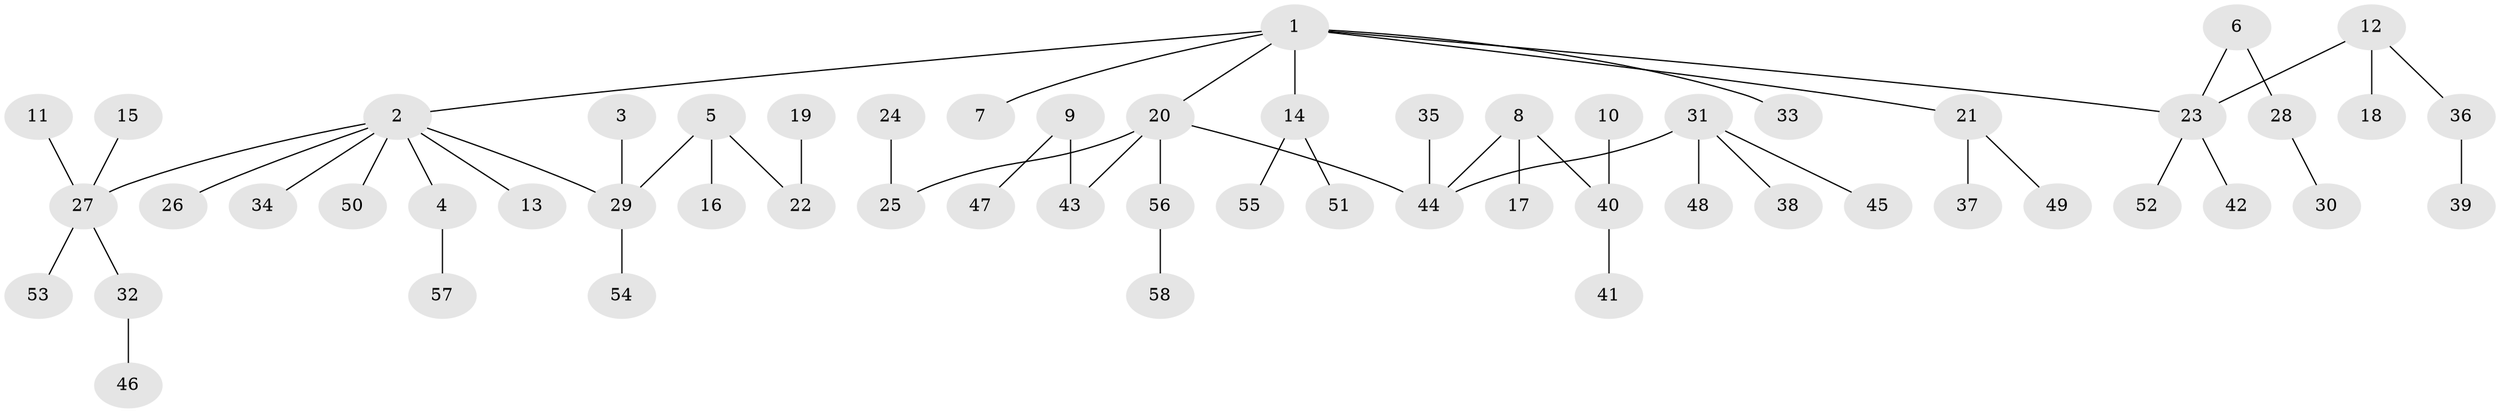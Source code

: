 // original degree distribution, {4: 0.0603448275862069, 6: 0.034482758620689655, 3: 0.12931034482758622, 7: 0.008620689655172414, 5: 0.017241379310344827, 1: 0.5, 2: 0.25}
// Generated by graph-tools (version 1.1) at 2025/50/03/09/25 03:50:24]
// undirected, 58 vertices, 57 edges
graph export_dot {
graph [start="1"]
  node [color=gray90,style=filled];
  1;
  2;
  3;
  4;
  5;
  6;
  7;
  8;
  9;
  10;
  11;
  12;
  13;
  14;
  15;
  16;
  17;
  18;
  19;
  20;
  21;
  22;
  23;
  24;
  25;
  26;
  27;
  28;
  29;
  30;
  31;
  32;
  33;
  34;
  35;
  36;
  37;
  38;
  39;
  40;
  41;
  42;
  43;
  44;
  45;
  46;
  47;
  48;
  49;
  50;
  51;
  52;
  53;
  54;
  55;
  56;
  57;
  58;
  1 -- 2 [weight=1.0];
  1 -- 7 [weight=1.0];
  1 -- 14 [weight=1.0];
  1 -- 20 [weight=1.0];
  1 -- 21 [weight=1.0];
  1 -- 23 [weight=1.0];
  1 -- 33 [weight=1.0];
  2 -- 4 [weight=1.0];
  2 -- 13 [weight=1.0];
  2 -- 26 [weight=1.0];
  2 -- 27 [weight=1.0];
  2 -- 29 [weight=1.0];
  2 -- 34 [weight=1.0];
  2 -- 50 [weight=1.0];
  3 -- 29 [weight=1.0];
  4 -- 57 [weight=1.0];
  5 -- 16 [weight=1.0];
  5 -- 22 [weight=1.0];
  5 -- 29 [weight=1.0];
  6 -- 23 [weight=1.0];
  6 -- 28 [weight=1.0];
  8 -- 17 [weight=1.0];
  8 -- 40 [weight=1.0];
  8 -- 44 [weight=1.0];
  9 -- 43 [weight=1.0];
  9 -- 47 [weight=1.0];
  10 -- 40 [weight=1.0];
  11 -- 27 [weight=1.0];
  12 -- 18 [weight=1.0];
  12 -- 23 [weight=1.0];
  12 -- 36 [weight=1.0];
  14 -- 51 [weight=1.0];
  14 -- 55 [weight=1.0];
  15 -- 27 [weight=1.0];
  19 -- 22 [weight=1.0];
  20 -- 25 [weight=1.0];
  20 -- 43 [weight=1.0];
  20 -- 44 [weight=1.0];
  20 -- 56 [weight=1.0];
  21 -- 37 [weight=1.0];
  21 -- 49 [weight=1.0];
  23 -- 42 [weight=1.0];
  23 -- 52 [weight=1.0];
  24 -- 25 [weight=1.0];
  27 -- 32 [weight=1.0];
  27 -- 53 [weight=1.0];
  28 -- 30 [weight=1.0];
  29 -- 54 [weight=1.0];
  31 -- 38 [weight=1.0];
  31 -- 44 [weight=1.0];
  31 -- 45 [weight=1.0];
  31 -- 48 [weight=1.0];
  32 -- 46 [weight=1.0];
  35 -- 44 [weight=1.0];
  36 -- 39 [weight=1.0];
  40 -- 41 [weight=1.0];
  56 -- 58 [weight=1.0];
}
